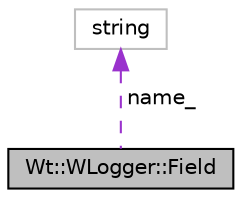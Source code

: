 digraph "Wt::WLogger::Field"
{
 // LATEX_PDF_SIZE
  edge [fontname="Helvetica",fontsize="10",labelfontname="Helvetica",labelfontsize="10"];
  node [fontname="Helvetica",fontsize="10",shape=record];
  Node1 [label="Wt::WLogger::Field",height=0.2,width=0.4,color="black", fillcolor="grey75", style="filled", fontcolor="black",tooltip="Class that holds the configuration for a single field."];
  Node2 -> Node1 [dir="back",color="darkorchid3",fontsize="10",style="dashed",label=" name_" ,fontname="Helvetica"];
  Node2 [label="string",height=0.2,width=0.4,color="grey75", fillcolor="white", style="filled",tooltip=" "];
}
